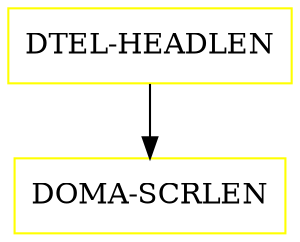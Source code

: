 digraph G {
  "DTEL-HEADLEN" [shape=box,color=yellow];
  "DOMA-SCRLEN" [shape=box,color=yellow,URL="./DOMA_SCRLEN.html"];
  "DTEL-HEADLEN" -> "DOMA-SCRLEN";
}
